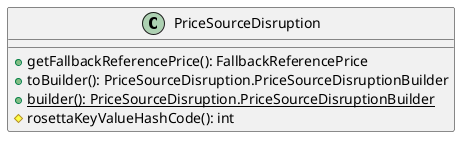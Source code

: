 @startuml

    class PriceSourceDisruption [[PriceSourceDisruption.html]] {
        +getFallbackReferencePrice(): FallbackReferencePrice
        +toBuilder(): PriceSourceDisruption.PriceSourceDisruptionBuilder
        {static} +builder(): PriceSourceDisruption.PriceSourceDisruptionBuilder
        #rosettaKeyValueHashCode(): int
    }

@enduml

